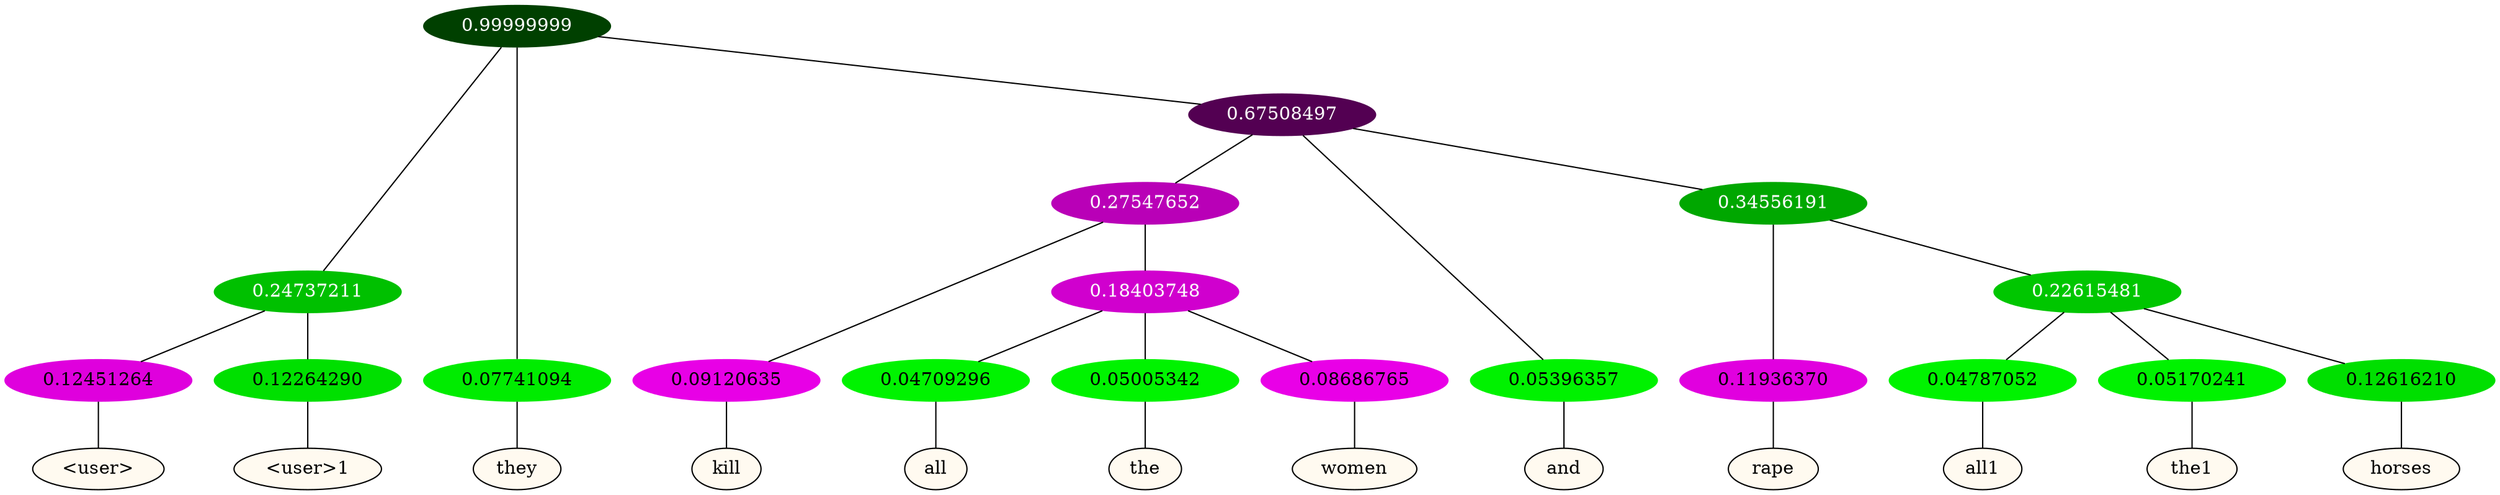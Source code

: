 graph {
	node [format=png height=0.15 nodesep=0.001 ordering=out overlap=prism overlap_scaling=0.01 ranksep=0.001 ratio=0.2 style=filled width=0.15]
	{
		rank=same
		a_w_4 [label="\<user\>" color=black fillcolor=floralwhite style="filled,solid"]
		a_w_5 [label="\<user\>1" color=black fillcolor=floralwhite style="filled,solid"]
		a_w_2 [label=they color=black fillcolor=floralwhite style="filled,solid"]
		a_w_9 [label=kill color=black fillcolor=floralwhite style="filled,solid"]
		a_w_13 [label=all color=black fillcolor=floralwhite style="filled,solid"]
		a_w_14 [label=the color=black fillcolor=floralwhite style="filled,solid"]
		a_w_15 [label=women color=black fillcolor=floralwhite style="filled,solid"]
		a_w_7 [label=and color=black fillcolor=floralwhite style="filled,solid"]
		a_w_11 [label=rape color=black fillcolor=floralwhite style="filled,solid"]
		a_w_16 [label=all1 color=black fillcolor=floralwhite style="filled,solid"]
		a_w_17 [label=the1 color=black fillcolor=floralwhite style="filled,solid"]
		a_w_18 [label=horses color=black fillcolor=floralwhite style="filled,solid"]
	}
	a_n_4 -- a_w_4
	a_n_5 -- a_w_5
	a_n_2 -- a_w_2
	a_n_9 -- a_w_9
	a_n_13 -- a_w_13
	a_n_14 -- a_w_14
	a_n_15 -- a_w_15
	a_n_7 -- a_w_7
	a_n_11 -- a_w_11
	a_n_16 -- a_w_16
	a_n_17 -- a_w_17
	a_n_18 -- a_w_18
	{
		rank=same
		a_n_4 [label=0.12451264 color="0.835 1.000 0.875" fontcolor=black]
		a_n_5 [label=0.12264290 color="0.334 1.000 0.877" fontcolor=black]
		a_n_2 [label=0.07741094 color="0.334 1.000 0.923" fontcolor=black]
		a_n_9 [label=0.09120635 color="0.835 1.000 0.909" fontcolor=black]
		a_n_13 [label=0.04709296 color="0.334 1.000 0.953" fontcolor=black]
		a_n_14 [label=0.05005342 color="0.334 1.000 0.950" fontcolor=black]
		a_n_15 [label=0.08686765 color="0.835 1.000 0.913" fontcolor=black]
		a_n_7 [label=0.05396357 color="0.334 1.000 0.946" fontcolor=black]
		a_n_11 [label=0.11936370 color="0.835 1.000 0.881" fontcolor=black]
		a_n_16 [label=0.04787052 color="0.334 1.000 0.952" fontcolor=black]
		a_n_17 [label=0.05170241 color="0.334 1.000 0.948" fontcolor=black]
		a_n_18 [label=0.12616210 color="0.334 1.000 0.874" fontcolor=black]
	}
	a_n_0 [label=0.99999999 color="0.334 1.000 0.250" fontcolor=grey99]
	a_n_1 [label=0.24737211 color="0.334 1.000 0.753" fontcolor=grey99]
	a_n_0 -- a_n_1
	a_n_0 -- a_n_2
	a_n_3 [label=0.67508497 color="0.835 1.000 0.325" fontcolor=grey99]
	a_n_0 -- a_n_3
	a_n_1 -- a_n_4
	a_n_1 -- a_n_5
	a_n_6 [label=0.27547652 color="0.835 1.000 0.725" fontcolor=grey99]
	a_n_3 -- a_n_6
	a_n_3 -- a_n_7
	a_n_8 [label=0.34556191 color="0.334 1.000 0.654" fontcolor=grey99]
	a_n_3 -- a_n_8
	a_n_6 -- a_n_9
	a_n_10 [label=0.18403748 color="0.835 1.000 0.816" fontcolor=grey99]
	a_n_6 -- a_n_10
	a_n_8 -- a_n_11
	a_n_12 [label=0.22615481 color="0.334 1.000 0.774" fontcolor=grey99]
	a_n_8 -- a_n_12
	a_n_10 -- a_n_13
	a_n_10 -- a_n_14
	a_n_10 -- a_n_15
	a_n_12 -- a_n_16
	a_n_12 -- a_n_17
	a_n_12 -- a_n_18
}
